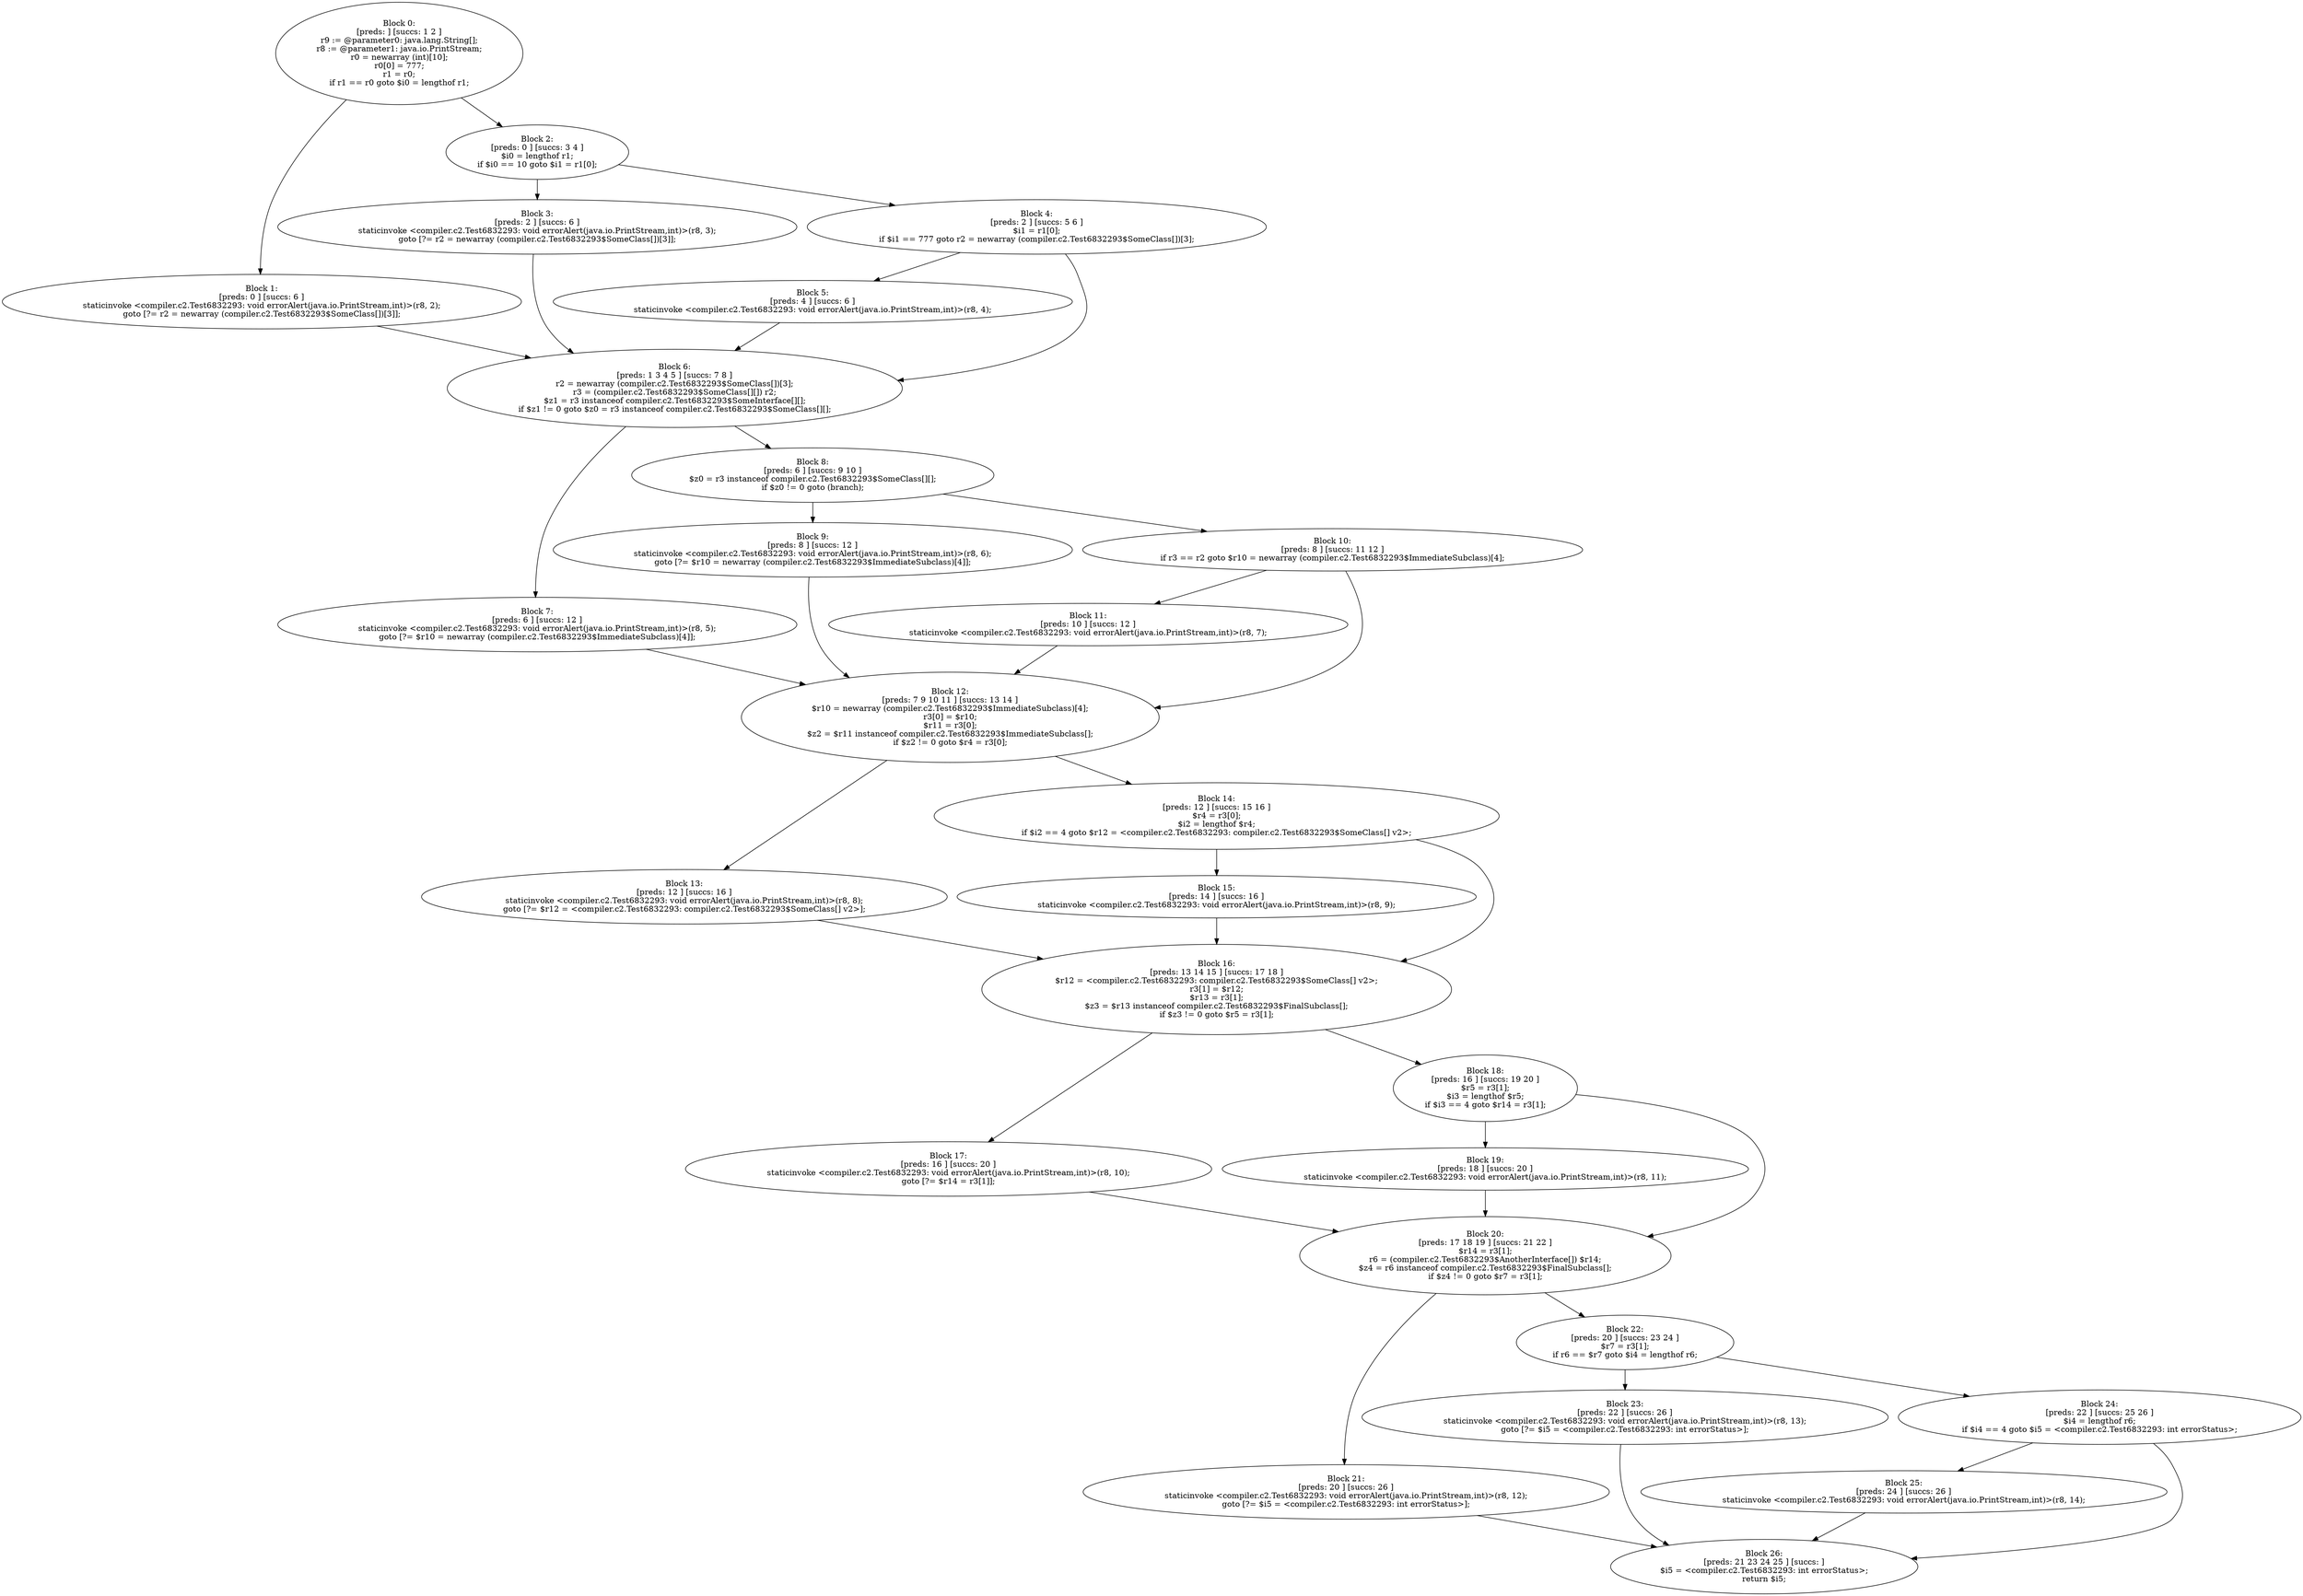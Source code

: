 digraph "unitGraph" {
    "Block 0:
[preds: ] [succs: 1 2 ]
r9 := @parameter0: java.lang.String[];
r8 := @parameter1: java.io.PrintStream;
r0 = newarray (int)[10];
r0[0] = 777;
r1 = r0;
if r1 == r0 goto $i0 = lengthof r1;
"
    "Block 1:
[preds: 0 ] [succs: 6 ]
staticinvoke <compiler.c2.Test6832293: void errorAlert(java.io.PrintStream,int)>(r8, 2);
goto [?= r2 = newarray (compiler.c2.Test6832293$SomeClass[])[3]];
"
    "Block 2:
[preds: 0 ] [succs: 3 4 ]
$i0 = lengthof r1;
if $i0 == 10 goto $i1 = r1[0];
"
    "Block 3:
[preds: 2 ] [succs: 6 ]
staticinvoke <compiler.c2.Test6832293: void errorAlert(java.io.PrintStream,int)>(r8, 3);
goto [?= r2 = newarray (compiler.c2.Test6832293$SomeClass[])[3]];
"
    "Block 4:
[preds: 2 ] [succs: 5 6 ]
$i1 = r1[0];
if $i1 == 777 goto r2 = newarray (compiler.c2.Test6832293$SomeClass[])[3];
"
    "Block 5:
[preds: 4 ] [succs: 6 ]
staticinvoke <compiler.c2.Test6832293: void errorAlert(java.io.PrintStream,int)>(r8, 4);
"
    "Block 6:
[preds: 1 3 4 5 ] [succs: 7 8 ]
r2 = newarray (compiler.c2.Test6832293$SomeClass[])[3];
r3 = (compiler.c2.Test6832293$SomeClass[][]) r2;
$z1 = r3 instanceof compiler.c2.Test6832293$SomeInterface[][];
if $z1 != 0 goto $z0 = r3 instanceof compiler.c2.Test6832293$SomeClass[][];
"
    "Block 7:
[preds: 6 ] [succs: 12 ]
staticinvoke <compiler.c2.Test6832293: void errorAlert(java.io.PrintStream,int)>(r8, 5);
goto [?= $r10 = newarray (compiler.c2.Test6832293$ImmediateSubclass)[4]];
"
    "Block 8:
[preds: 6 ] [succs: 9 10 ]
$z0 = r3 instanceof compiler.c2.Test6832293$SomeClass[][];
if $z0 != 0 goto (branch);
"
    "Block 9:
[preds: 8 ] [succs: 12 ]
staticinvoke <compiler.c2.Test6832293: void errorAlert(java.io.PrintStream,int)>(r8, 6);
goto [?= $r10 = newarray (compiler.c2.Test6832293$ImmediateSubclass)[4]];
"
    "Block 10:
[preds: 8 ] [succs: 11 12 ]
if r3 == r2 goto $r10 = newarray (compiler.c2.Test6832293$ImmediateSubclass)[4];
"
    "Block 11:
[preds: 10 ] [succs: 12 ]
staticinvoke <compiler.c2.Test6832293: void errorAlert(java.io.PrintStream,int)>(r8, 7);
"
    "Block 12:
[preds: 7 9 10 11 ] [succs: 13 14 ]
$r10 = newarray (compiler.c2.Test6832293$ImmediateSubclass)[4];
r3[0] = $r10;
$r11 = r3[0];
$z2 = $r11 instanceof compiler.c2.Test6832293$ImmediateSubclass[];
if $z2 != 0 goto $r4 = r3[0];
"
    "Block 13:
[preds: 12 ] [succs: 16 ]
staticinvoke <compiler.c2.Test6832293: void errorAlert(java.io.PrintStream,int)>(r8, 8);
goto [?= $r12 = <compiler.c2.Test6832293: compiler.c2.Test6832293$SomeClass[] v2>];
"
    "Block 14:
[preds: 12 ] [succs: 15 16 ]
$r4 = r3[0];
$i2 = lengthof $r4;
if $i2 == 4 goto $r12 = <compiler.c2.Test6832293: compiler.c2.Test6832293$SomeClass[] v2>;
"
    "Block 15:
[preds: 14 ] [succs: 16 ]
staticinvoke <compiler.c2.Test6832293: void errorAlert(java.io.PrintStream,int)>(r8, 9);
"
    "Block 16:
[preds: 13 14 15 ] [succs: 17 18 ]
$r12 = <compiler.c2.Test6832293: compiler.c2.Test6832293$SomeClass[] v2>;
r3[1] = $r12;
$r13 = r3[1];
$z3 = $r13 instanceof compiler.c2.Test6832293$FinalSubclass[];
if $z3 != 0 goto $r5 = r3[1];
"
    "Block 17:
[preds: 16 ] [succs: 20 ]
staticinvoke <compiler.c2.Test6832293: void errorAlert(java.io.PrintStream,int)>(r8, 10);
goto [?= $r14 = r3[1]];
"
    "Block 18:
[preds: 16 ] [succs: 19 20 ]
$r5 = r3[1];
$i3 = lengthof $r5;
if $i3 == 4 goto $r14 = r3[1];
"
    "Block 19:
[preds: 18 ] [succs: 20 ]
staticinvoke <compiler.c2.Test6832293: void errorAlert(java.io.PrintStream,int)>(r8, 11);
"
    "Block 20:
[preds: 17 18 19 ] [succs: 21 22 ]
$r14 = r3[1];
r6 = (compiler.c2.Test6832293$AnotherInterface[]) $r14;
$z4 = r6 instanceof compiler.c2.Test6832293$FinalSubclass[];
if $z4 != 0 goto $r7 = r3[1];
"
    "Block 21:
[preds: 20 ] [succs: 26 ]
staticinvoke <compiler.c2.Test6832293: void errorAlert(java.io.PrintStream,int)>(r8, 12);
goto [?= $i5 = <compiler.c2.Test6832293: int errorStatus>];
"
    "Block 22:
[preds: 20 ] [succs: 23 24 ]
$r7 = r3[1];
if r6 == $r7 goto $i4 = lengthof r6;
"
    "Block 23:
[preds: 22 ] [succs: 26 ]
staticinvoke <compiler.c2.Test6832293: void errorAlert(java.io.PrintStream,int)>(r8, 13);
goto [?= $i5 = <compiler.c2.Test6832293: int errorStatus>];
"
    "Block 24:
[preds: 22 ] [succs: 25 26 ]
$i4 = lengthof r6;
if $i4 == 4 goto $i5 = <compiler.c2.Test6832293: int errorStatus>;
"
    "Block 25:
[preds: 24 ] [succs: 26 ]
staticinvoke <compiler.c2.Test6832293: void errorAlert(java.io.PrintStream,int)>(r8, 14);
"
    "Block 26:
[preds: 21 23 24 25 ] [succs: ]
$i5 = <compiler.c2.Test6832293: int errorStatus>;
return $i5;
"
    "Block 0:
[preds: ] [succs: 1 2 ]
r9 := @parameter0: java.lang.String[];
r8 := @parameter1: java.io.PrintStream;
r0 = newarray (int)[10];
r0[0] = 777;
r1 = r0;
if r1 == r0 goto $i0 = lengthof r1;
"->"Block 1:
[preds: 0 ] [succs: 6 ]
staticinvoke <compiler.c2.Test6832293: void errorAlert(java.io.PrintStream,int)>(r8, 2);
goto [?= r2 = newarray (compiler.c2.Test6832293$SomeClass[])[3]];
";
    "Block 0:
[preds: ] [succs: 1 2 ]
r9 := @parameter0: java.lang.String[];
r8 := @parameter1: java.io.PrintStream;
r0 = newarray (int)[10];
r0[0] = 777;
r1 = r0;
if r1 == r0 goto $i0 = lengthof r1;
"->"Block 2:
[preds: 0 ] [succs: 3 4 ]
$i0 = lengthof r1;
if $i0 == 10 goto $i1 = r1[0];
";
    "Block 1:
[preds: 0 ] [succs: 6 ]
staticinvoke <compiler.c2.Test6832293: void errorAlert(java.io.PrintStream,int)>(r8, 2);
goto [?= r2 = newarray (compiler.c2.Test6832293$SomeClass[])[3]];
"->"Block 6:
[preds: 1 3 4 5 ] [succs: 7 8 ]
r2 = newarray (compiler.c2.Test6832293$SomeClass[])[3];
r3 = (compiler.c2.Test6832293$SomeClass[][]) r2;
$z1 = r3 instanceof compiler.c2.Test6832293$SomeInterface[][];
if $z1 != 0 goto $z0 = r3 instanceof compiler.c2.Test6832293$SomeClass[][];
";
    "Block 2:
[preds: 0 ] [succs: 3 4 ]
$i0 = lengthof r1;
if $i0 == 10 goto $i1 = r1[0];
"->"Block 3:
[preds: 2 ] [succs: 6 ]
staticinvoke <compiler.c2.Test6832293: void errorAlert(java.io.PrintStream,int)>(r8, 3);
goto [?= r2 = newarray (compiler.c2.Test6832293$SomeClass[])[3]];
";
    "Block 2:
[preds: 0 ] [succs: 3 4 ]
$i0 = lengthof r1;
if $i0 == 10 goto $i1 = r1[0];
"->"Block 4:
[preds: 2 ] [succs: 5 6 ]
$i1 = r1[0];
if $i1 == 777 goto r2 = newarray (compiler.c2.Test6832293$SomeClass[])[3];
";
    "Block 3:
[preds: 2 ] [succs: 6 ]
staticinvoke <compiler.c2.Test6832293: void errorAlert(java.io.PrintStream,int)>(r8, 3);
goto [?= r2 = newarray (compiler.c2.Test6832293$SomeClass[])[3]];
"->"Block 6:
[preds: 1 3 4 5 ] [succs: 7 8 ]
r2 = newarray (compiler.c2.Test6832293$SomeClass[])[3];
r3 = (compiler.c2.Test6832293$SomeClass[][]) r2;
$z1 = r3 instanceof compiler.c2.Test6832293$SomeInterface[][];
if $z1 != 0 goto $z0 = r3 instanceof compiler.c2.Test6832293$SomeClass[][];
";
    "Block 4:
[preds: 2 ] [succs: 5 6 ]
$i1 = r1[0];
if $i1 == 777 goto r2 = newarray (compiler.c2.Test6832293$SomeClass[])[3];
"->"Block 5:
[preds: 4 ] [succs: 6 ]
staticinvoke <compiler.c2.Test6832293: void errorAlert(java.io.PrintStream,int)>(r8, 4);
";
    "Block 4:
[preds: 2 ] [succs: 5 6 ]
$i1 = r1[0];
if $i1 == 777 goto r2 = newarray (compiler.c2.Test6832293$SomeClass[])[3];
"->"Block 6:
[preds: 1 3 4 5 ] [succs: 7 8 ]
r2 = newarray (compiler.c2.Test6832293$SomeClass[])[3];
r3 = (compiler.c2.Test6832293$SomeClass[][]) r2;
$z1 = r3 instanceof compiler.c2.Test6832293$SomeInterface[][];
if $z1 != 0 goto $z0 = r3 instanceof compiler.c2.Test6832293$SomeClass[][];
";
    "Block 5:
[preds: 4 ] [succs: 6 ]
staticinvoke <compiler.c2.Test6832293: void errorAlert(java.io.PrintStream,int)>(r8, 4);
"->"Block 6:
[preds: 1 3 4 5 ] [succs: 7 8 ]
r2 = newarray (compiler.c2.Test6832293$SomeClass[])[3];
r3 = (compiler.c2.Test6832293$SomeClass[][]) r2;
$z1 = r3 instanceof compiler.c2.Test6832293$SomeInterface[][];
if $z1 != 0 goto $z0 = r3 instanceof compiler.c2.Test6832293$SomeClass[][];
";
    "Block 6:
[preds: 1 3 4 5 ] [succs: 7 8 ]
r2 = newarray (compiler.c2.Test6832293$SomeClass[])[3];
r3 = (compiler.c2.Test6832293$SomeClass[][]) r2;
$z1 = r3 instanceof compiler.c2.Test6832293$SomeInterface[][];
if $z1 != 0 goto $z0 = r3 instanceof compiler.c2.Test6832293$SomeClass[][];
"->"Block 7:
[preds: 6 ] [succs: 12 ]
staticinvoke <compiler.c2.Test6832293: void errorAlert(java.io.PrintStream,int)>(r8, 5);
goto [?= $r10 = newarray (compiler.c2.Test6832293$ImmediateSubclass)[4]];
";
    "Block 6:
[preds: 1 3 4 5 ] [succs: 7 8 ]
r2 = newarray (compiler.c2.Test6832293$SomeClass[])[3];
r3 = (compiler.c2.Test6832293$SomeClass[][]) r2;
$z1 = r3 instanceof compiler.c2.Test6832293$SomeInterface[][];
if $z1 != 0 goto $z0 = r3 instanceof compiler.c2.Test6832293$SomeClass[][];
"->"Block 8:
[preds: 6 ] [succs: 9 10 ]
$z0 = r3 instanceof compiler.c2.Test6832293$SomeClass[][];
if $z0 != 0 goto (branch);
";
    "Block 7:
[preds: 6 ] [succs: 12 ]
staticinvoke <compiler.c2.Test6832293: void errorAlert(java.io.PrintStream,int)>(r8, 5);
goto [?= $r10 = newarray (compiler.c2.Test6832293$ImmediateSubclass)[4]];
"->"Block 12:
[preds: 7 9 10 11 ] [succs: 13 14 ]
$r10 = newarray (compiler.c2.Test6832293$ImmediateSubclass)[4];
r3[0] = $r10;
$r11 = r3[0];
$z2 = $r11 instanceof compiler.c2.Test6832293$ImmediateSubclass[];
if $z2 != 0 goto $r4 = r3[0];
";
    "Block 8:
[preds: 6 ] [succs: 9 10 ]
$z0 = r3 instanceof compiler.c2.Test6832293$SomeClass[][];
if $z0 != 0 goto (branch);
"->"Block 9:
[preds: 8 ] [succs: 12 ]
staticinvoke <compiler.c2.Test6832293: void errorAlert(java.io.PrintStream,int)>(r8, 6);
goto [?= $r10 = newarray (compiler.c2.Test6832293$ImmediateSubclass)[4]];
";
    "Block 8:
[preds: 6 ] [succs: 9 10 ]
$z0 = r3 instanceof compiler.c2.Test6832293$SomeClass[][];
if $z0 != 0 goto (branch);
"->"Block 10:
[preds: 8 ] [succs: 11 12 ]
if r3 == r2 goto $r10 = newarray (compiler.c2.Test6832293$ImmediateSubclass)[4];
";
    "Block 9:
[preds: 8 ] [succs: 12 ]
staticinvoke <compiler.c2.Test6832293: void errorAlert(java.io.PrintStream,int)>(r8, 6);
goto [?= $r10 = newarray (compiler.c2.Test6832293$ImmediateSubclass)[4]];
"->"Block 12:
[preds: 7 9 10 11 ] [succs: 13 14 ]
$r10 = newarray (compiler.c2.Test6832293$ImmediateSubclass)[4];
r3[0] = $r10;
$r11 = r3[0];
$z2 = $r11 instanceof compiler.c2.Test6832293$ImmediateSubclass[];
if $z2 != 0 goto $r4 = r3[0];
";
    "Block 10:
[preds: 8 ] [succs: 11 12 ]
if r3 == r2 goto $r10 = newarray (compiler.c2.Test6832293$ImmediateSubclass)[4];
"->"Block 11:
[preds: 10 ] [succs: 12 ]
staticinvoke <compiler.c2.Test6832293: void errorAlert(java.io.PrintStream,int)>(r8, 7);
";
    "Block 10:
[preds: 8 ] [succs: 11 12 ]
if r3 == r2 goto $r10 = newarray (compiler.c2.Test6832293$ImmediateSubclass)[4];
"->"Block 12:
[preds: 7 9 10 11 ] [succs: 13 14 ]
$r10 = newarray (compiler.c2.Test6832293$ImmediateSubclass)[4];
r3[0] = $r10;
$r11 = r3[0];
$z2 = $r11 instanceof compiler.c2.Test6832293$ImmediateSubclass[];
if $z2 != 0 goto $r4 = r3[0];
";
    "Block 11:
[preds: 10 ] [succs: 12 ]
staticinvoke <compiler.c2.Test6832293: void errorAlert(java.io.PrintStream,int)>(r8, 7);
"->"Block 12:
[preds: 7 9 10 11 ] [succs: 13 14 ]
$r10 = newarray (compiler.c2.Test6832293$ImmediateSubclass)[4];
r3[0] = $r10;
$r11 = r3[0];
$z2 = $r11 instanceof compiler.c2.Test6832293$ImmediateSubclass[];
if $z2 != 0 goto $r4 = r3[0];
";
    "Block 12:
[preds: 7 9 10 11 ] [succs: 13 14 ]
$r10 = newarray (compiler.c2.Test6832293$ImmediateSubclass)[4];
r3[0] = $r10;
$r11 = r3[0];
$z2 = $r11 instanceof compiler.c2.Test6832293$ImmediateSubclass[];
if $z2 != 0 goto $r4 = r3[0];
"->"Block 13:
[preds: 12 ] [succs: 16 ]
staticinvoke <compiler.c2.Test6832293: void errorAlert(java.io.PrintStream,int)>(r8, 8);
goto [?= $r12 = <compiler.c2.Test6832293: compiler.c2.Test6832293$SomeClass[] v2>];
";
    "Block 12:
[preds: 7 9 10 11 ] [succs: 13 14 ]
$r10 = newarray (compiler.c2.Test6832293$ImmediateSubclass)[4];
r3[0] = $r10;
$r11 = r3[0];
$z2 = $r11 instanceof compiler.c2.Test6832293$ImmediateSubclass[];
if $z2 != 0 goto $r4 = r3[0];
"->"Block 14:
[preds: 12 ] [succs: 15 16 ]
$r4 = r3[0];
$i2 = lengthof $r4;
if $i2 == 4 goto $r12 = <compiler.c2.Test6832293: compiler.c2.Test6832293$SomeClass[] v2>;
";
    "Block 13:
[preds: 12 ] [succs: 16 ]
staticinvoke <compiler.c2.Test6832293: void errorAlert(java.io.PrintStream,int)>(r8, 8);
goto [?= $r12 = <compiler.c2.Test6832293: compiler.c2.Test6832293$SomeClass[] v2>];
"->"Block 16:
[preds: 13 14 15 ] [succs: 17 18 ]
$r12 = <compiler.c2.Test6832293: compiler.c2.Test6832293$SomeClass[] v2>;
r3[1] = $r12;
$r13 = r3[1];
$z3 = $r13 instanceof compiler.c2.Test6832293$FinalSubclass[];
if $z3 != 0 goto $r5 = r3[1];
";
    "Block 14:
[preds: 12 ] [succs: 15 16 ]
$r4 = r3[0];
$i2 = lengthof $r4;
if $i2 == 4 goto $r12 = <compiler.c2.Test6832293: compiler.c2.Test6832293$SomeClass[] v2>;
"->"Block 15:
[preds: 14 ] [succs: 16 ]
staticinvoke <compiler.c2.Test6832293: void errorAlert(java.io.PrintStream,int)>(r8, 9);
";
    "Block 14:
[preds: 12 ] [succs: 15 16 ]
$r4 = r3[0];
$i2 = lengthof $r4;
if $i2 == 4 goto $r12 = <compiler.c2.Test6832293: compiler.c2.Test6832293$SomeClass[] v2>;
"->"Block 16:
[preds: 13 14 15 ] [succs: 17 18 ]
$r12 = <compiler.c2.Test6832293: compiler.c2.Test6832293$SomeClass[] v2>;
r3[1] = $r12;
$r13 = r3[1];
$z3 = $r13 instanceof compiler.c2.Test6832293$FinalSubclass[];
if $z3 != 0 goto $r5 = r3[1];
";
    "Block 15:
[preds: 14 ] [succs: 16 ]
staticinvoke <compiler.c2.Test6832293: void errorAlert(java.io.PrintStream,int)>(r8, 9);
"->"Block 16:
[preds: 13 14 15 ] [succs: 17 18 ]
$r12 = <compiler.c2.Test6832293: compiler.c2.Test6832293$SomeClass[] v2>;
r3[1] = $r12;
$r13 = r3[1];
$z3 = $r13 instanceof compiler.c2.Test6832293$FinalSubclass[];
if $z3 != 0 goto $r5 = r3[1];
";
    "Block 16:
[preds: 13 14 15 ] [succs: 17 18 ]
$r12 = <compiler.c2.Test6832293: compiler.c2.Test6832293$SomeClass[] v2>;
r3[1] = $r12;
$r13 = r3[1];
$z3 = $r13 instanceof compiler.c2.Test6832293$FinalSubclass[];
if $z3 != 0 goto $r5 = r3[1];
"->"Block 17:
[preds: 16 ] [succs: 20 ]
staticinvoke <compiler.c2.Test6832293: void errorAlert(java.io.PrintStream,int)>(r8, 10);
goto [?= $r14 = r3[1]];
";
    "Block 16:
[preds: 13 14 15 ] [succs: 17 18 ]
$r12 = <compiler.c2.Test6832293: compiler.c2.Test6832293$SomeClass[] v2>;
r3[1] = $r12;
$r13 = r3[1];
$z3 = $r13 instanceof compiler.c2.Test6832293$FinalSubclass[];
if $z3 != 0 goto $r5 = r3[1];
"->"Block 18:
[preds: 16 ] [succs: 19 20 ]
$r5 = r3[1];
$i3 = lengthof $r5;
if $i3 == 4 goto $r14 = r3[1];
";
    "Block 17:
[preds: 16 ] [succs: 20 ]
staticinvoke <compiler.c2.Test6832293: void errorAlert(java.io.PrintStream,int)>(r8, 10);
goto [?= $r14 = r3[1]];
"->"Block 20:
[preds: 17 18 19 ] [succs: 21 22 ]
$r14 = r3[1];
r6 = (compiler.c2.Test6832293$AnotherInterface[]) $r14;
$z4 = r6 instanceof compiler.c2.Test6832293$FinalSubclass[];
if $z4 != 0 goto $r7 = r3[1];
";
    "Block 18:
[preds: 16 ] [succs: 19 20 ]
$r5 = r3[1];
$i3 = lengthof $r5;
if $i3 == 4 goto $r14 = r3[1];
"->"Block 19:
[preds: 18 ] [succs: 20 ]
staticinvoke <compiler.c2.Test6832293: void errorAlert(java.io.PrintStream,int)>(r8, 11);
";
    "Block 18:
[preds: 16 ] [succs: 19 20 ]
$r5 = r3[1];
$i3 = lengthof $r5;
if $i3 == 4 goto $r14 = r3[1];
"->"Block 20:
[preds: 17 18 19 ] [succs: 21 22 ]
$r14 = r3[1];
r6 = (compiler.c2.Test6832293$AnotherInterface[]) $r14;
$z4 = r6 instanceof compiler.c2.Test6832293$FinalSubclass[];
if $z4 != 0 goto $r7 = r3[1];
";
    "Block 19:
[preds: 18 ] [succs: 20 ]
staticinvoke <compiler.c2.Test6832293: void errorAlert(java.io.PrintStream,int)>(r8, 11);
"->"Block 20:
[preds: 17 18 19 ] [succs: 21 22 ]
$r14 = r3[1];
r6 = (compiler.c2.Test6832293$AnotherInterface[]) $r14;
$z4 = r6 instanceof compiler.c2.Test6832293$FinalSubclass[];
if $z4 != 0 goto $r7 = r3[1];
";
    "Block 20:
[preds: 17 18 19 ] [succs: 21 22 ]
$r14 = r3[1];
r6 = (compiler.c2.Test6832293$AnotherInterface[]) $r14;
$z4 = r6 instanceof compiler.c2.Test6832293$FinalSubclass[];
if $z4 != 0 goto $r7 = r3[1];
"->"Block 21:
[preds: 20 ] [succs: 26 ]
staticinvoke <compiler.c2.Test6832293: void errorAlert(java.io.PrintStream,int)>(r8, 12);
goto [?= $i5 = <compiler.c2.Test6832293: int errorStatus>];
";
    "Block 20:
[preds: 17 18 19 ] [succs: 21 22 ]
$r14 = r3[1];
r6 = (compiler.c2.Test6832293$AnotherInterface[]) $r14;
$z4 = r6 instanceof compiler.c2.Test6832293$FinalSubclass[];
if $z4 != 0 goto $r7 = r3[1];
"->"Block 22:
[preds: 20 ] [succs: 23 24 ]
$r7 = r3[1];
if r6 == $r7 goto $i4 = lengthof r6;
";
    "Block 21:
[preds: 20 ] [succs: 26 ]
staticinvoke <compiler.c2.Test6832293: void errorAlert(java.io.PrintStream,int)>(r8, 12);
goto [?= $i5 = <compiler.c2.Test6832293: int errorStatus>];
"->"Block 26:
[preds: 21 23 24 25 ] [succs: ]
$i5 = <compiler.c2.Test6832293: int errorStatus>;
return $i5;
";
    "Block 22:
[preds: 20 ] [succs: 23 24 ]
$r7 = r3[1];
if r6 == $r7 goto $i4 = lengthof r6;
"->"Block 23:
[preds: 22 ] [succs: 26 ]
staticinvoke <compiler.c2.Test6832293: void errorAlert(java.io.PrintStream,int)>(r8, 13);
goto [?= $i5 = <compiler.c2.Test6832293: int errorStatus>];
";
    "Block 22:
[preds: 20 ] [succs: 23 24 ]
$r7 = r3[1];
if r6 == $r7 goto $i4 = lengthof r6;
"->"Block 24:
[preds: 22 ] [succs: 25 26 ]
$i4 = lengthof r6;
if $i4 == 4 goto $i5 = <compiler.c2.Test6832293: int errorStatus>;
";
    "Block 23:
[preds: 22 ] [succs: 26 ]
staticinvoke <compiler.c2.Test6832293: void errorAlert(java.io.PrintStream,int)>(r8, 13);
goto [?= $i5 = <compiler.c2.Test6832293: int errorStatus>];
"->"Block 26:
[preds: 21 23 24 25 ] [succs: ]
$i5 = <compiler.c2.Test6832293: int errorStatus>;
return $i5;
";
    "Block 24:
[preds: 22 ] [succs: 25 26 ]
$i4 = lengthof r6;
if $i4 == 4 goto $i5 = <compiler.c2.Test6832293: int errorStatus>;
"->"Block 25:
[preds: 24 ] [succs: 26 ]
staticinvoke <compiler.c2.Test6832293: void errorAlert(java.io.PrintStream,int)>(r8, 14);
";
    "Block 24:
[preds: 22 ] [succs: 25 26 ]
$i4 = lengthof r6;
if $i4 == 4 goto $i5 = <compiler.c2.Test6832293: int errorStatus>;
"->"Block 26:
[preds: 21 23 24 25 ] [succs: ]
$i5 = <compiler.c2.Test6832293: int errorStatus>;
return $i5;
";
    "Block 25:
[preds: 24 ] [succs: 26 ]
staticinvoke <compiler.c2.Test6832293: void errorAlert(java.io.PrintStream,int)>(r8, 14);
"->"Block 26:
[preds: 21 23 24 25 ] [succs: ]
$i5 = <compiler.c2.Test6832293: int errorStatus>;
return $i5;
";
}
